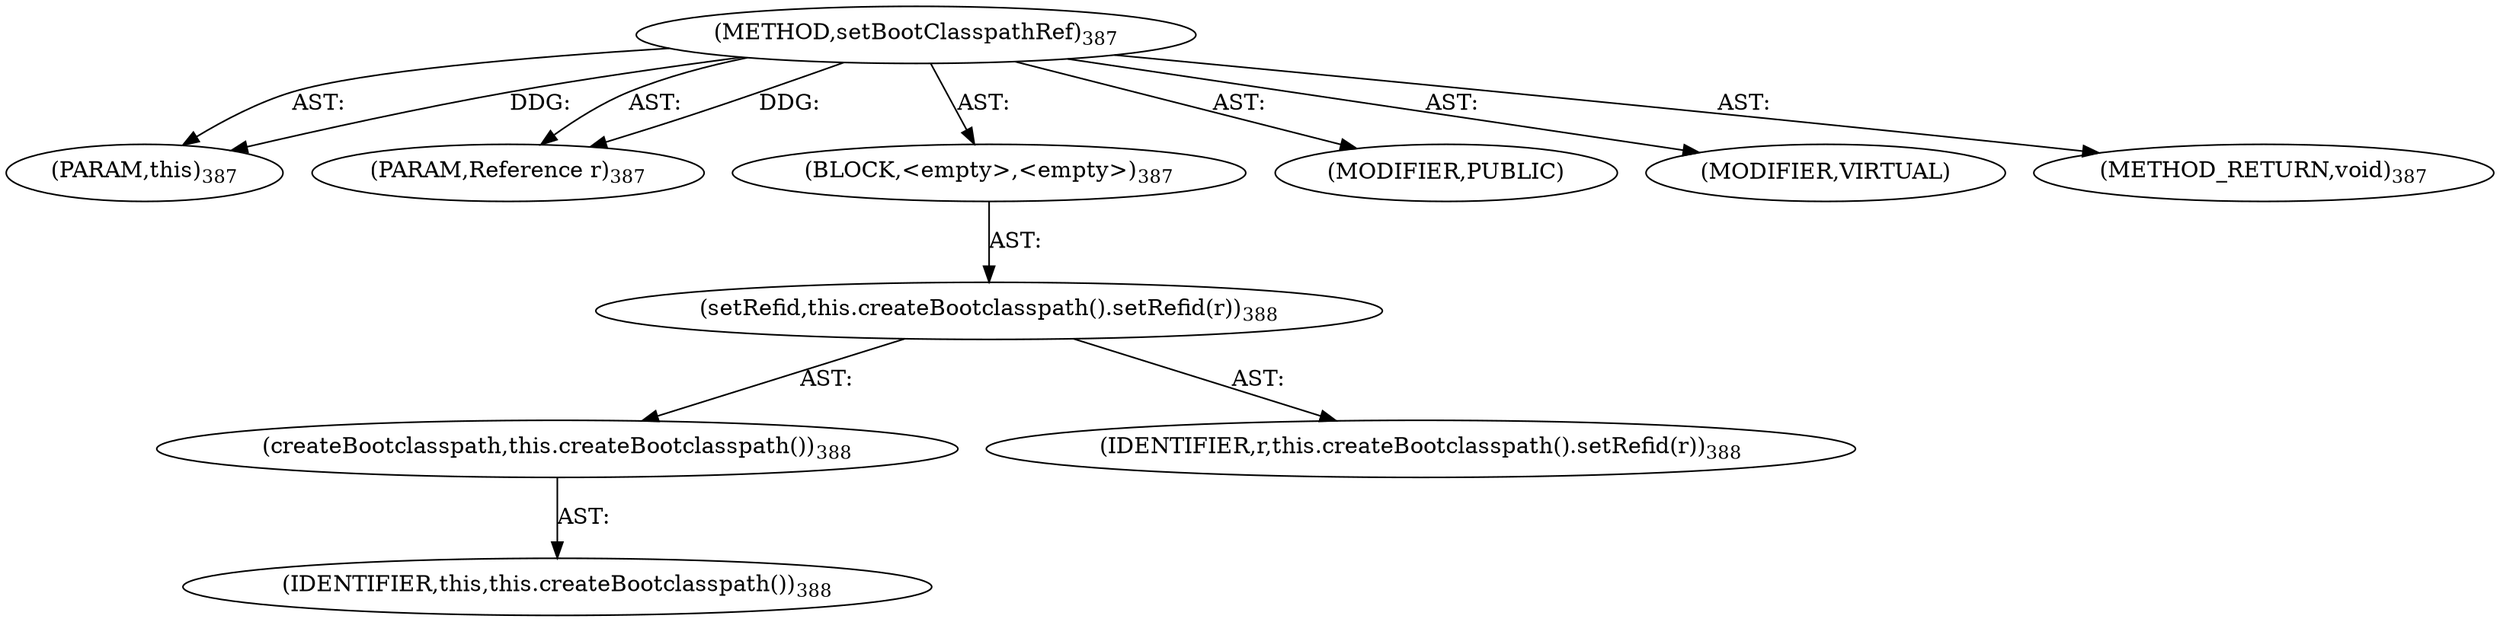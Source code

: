 digraph "setBootClasspathRef" {  
"111669149718" [label = <(METHOD,setBootClasspathRef)<SUB>387</SUB>> ]
"115964117003" [label = <(PARAM,this)<SUB>387</SUB>> ]
"115964117048" [label = <(PARAM,Reference r)<SUB>387</SUB>> ]
"25769803818" [label = <(BLOCK,&lt;empty&gt;,&lt;empty&gt;)<SUB>387</SUB>> ]
"30064771218" [label = <(setRefid,this.createBootclasspath().setRefid(r))<SUB>388</SUB>> ]
"30064771219" [label = <(createBootclasspath,this.createBootclasspath())<SUB>388</SUB>> ]
"68719476749" [label = <(IDENTIFIER,this,this.createBootclasspath())<SUB>388</SUB>> ]
"68719476873" [label = <(IDENTIFIER,r,this.createBootclasspath().setRefid(r))<SUB>388</SUB>> ]
"133143986249" [label = <(MODIFIER,PUBLIC)> ]
"133143986250" [label = <(MODIFIER,VIRTUAL)> ]
"128849018902" [label = <(METHOD_RETURN,void)<SUB>387</SUB>> ]
  "111669149718" -> "115964117003"  [ label = "AST: "] 
  "111669149718" -> "115964117048"  [ label = "AST: "] 
  "111669149718" -> "25769803818"  [ label = "AST: "] 
  "111669149718" -> "133143986249"  [ label = "AST: "] 
  "111669149718" -> "133143986250"  [ label = "AST: "] 
  "111669149718" -> "128849018902"  [ label = "AST: "] 
  "25769803818" -> "30064771218"  [ label = "AST: "] 
  "30064771218" -> "30064771219"  [ label = "AST: "] 
  "30064771218" -> "68719476873"  [ label = "AST: "] 
  "30064771219" -> "68719476749"  [ label = "AST: "] 
  "111669149718" -> "115964117003"  [ label = "DDG: "] 
  "111669149718" -> "115964117048"  [ label = "DDG: "] 
}
